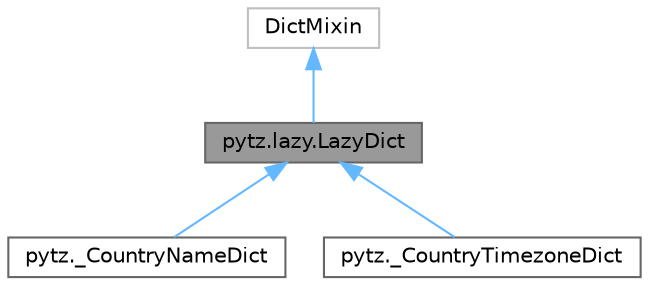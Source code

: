 digraph "pytz.lazy.LazyDict"
{
 // LATEX_PDF_SIZE
  bgcolor="transparent";
  edge [fontname=Helvetica,fontsize=10,labelfontname=Helvetica,labelfontsize=10];
  node [fontname=Helvetica,fontsize=10,shape=box,height=0.2,width=0.4];
  Node1 [id="Node000001",label="pytz.lazy.LazyDict",height=0.2,width=0.4,color="gray40", fillcolor="grey60", style="filled", fontcolor="black",tooltip=" "];
  Node2 -> Node1 [id="edge1_Node000001_Node000002",dir="back",color="steelblue1",style="solid",tooltip=" "];
  Node2 [id="Node000002",label="DictMixin",height=0.2,width=0.4,color="grey75", fillcolor="white", style="filled",URL="$d7/dba/classDictMixin.html",tooltip=" "];
  Node1 -> Node3 [id="edge2_Node000001_Node000003",dir="back",color="steelblue1",style="solid",tooltip=" "];
  Node3 [id="Node000003",label="pytz._CountryNameDict",height=0.2,width=0.4,color="gray40", fillcolor="white", style="filled",URL="$d0/d4c/classpytz_1_1__CountryNameDict.html",tooltip=" "];
  Node1 -> Node4 [id="edge3_Node000001_Node000004",dir="back",color="steelblue1",style="solid",tooltip=" "];
  Node4 [id="Node000004",label="pytz._CountryTimezoneDict",height=0.2,width=0.4,color="gray40", fillcolor="white", style="filled",URL="$df/dca/classpytz_1_1__CountryTimezoneDict.html",tooltip=" "];
}
